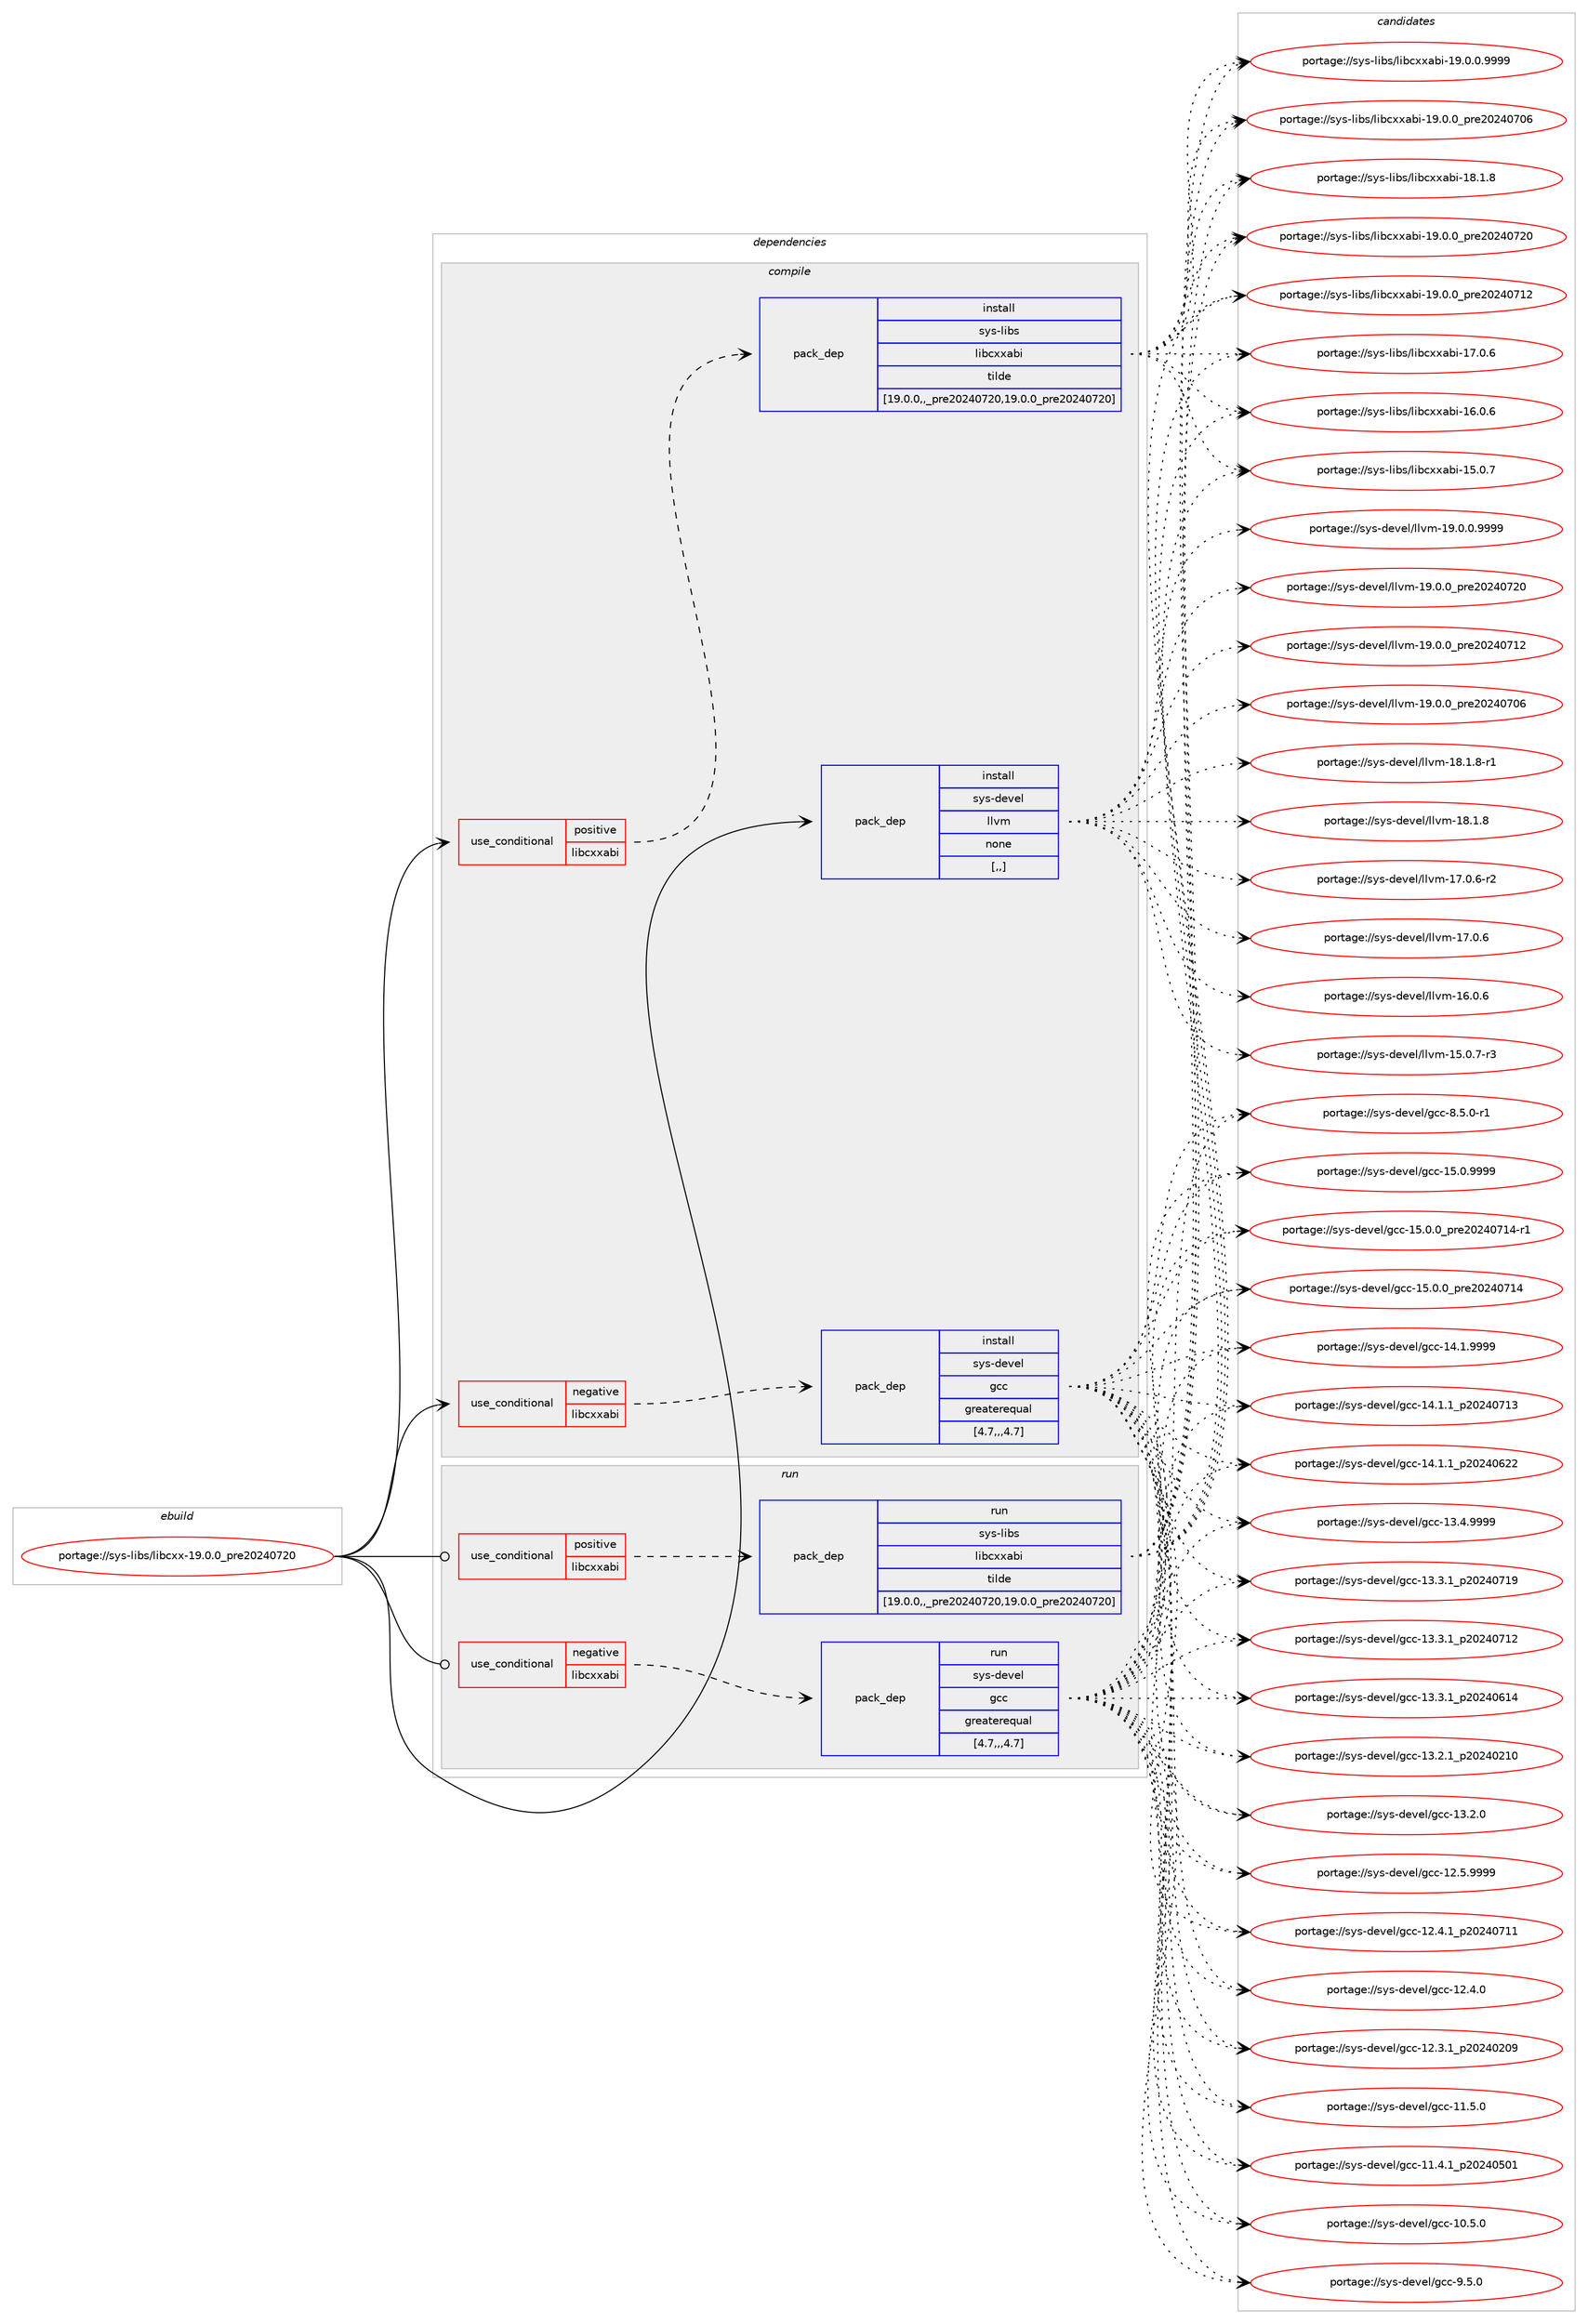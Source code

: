 digraph prolog {

# *************
# Graph options
# *************

newrank=true;
concentrate=true;
compound=true;
graph [rankdir=LR,fontname=Helvetica,fontsize=10,ranksep=1.5];#, ranksep=2.5, nodesep=0.2];
edge  [arrowhead=vee];
node  [fontname=Helvetica,fontsize=10];

# **********
# The ebuild
# **********

subgraph cluster_leftcol {
color=gray;
label=<<i>ebuild</i>>;
id [label="portage://sys-libs/libcxx-19.0.0_pre20240720", color=red, width=4, href="../sys-libs/libcxx-19.0.0_pre20240720.svg"];
}

# ****************
# The dependencies
# ****************

subgraph cluster_midcol {
color=gray;
label=<<i>dependencies</i>>;
subgraph cluster_compile {
fillcolor="#eeeeee";
style=filled;
label=<<i>compile</i>>;
subgraph cond596 {
dependency2804 [label=<<TABLE BORDER="0" CELLBORDER="1" CELLSPACING="0" CELLPADDING="4"><TR><TD ROWSPAN="3" CELLPADDING="10">use_conditional</TD></TR><TR><TD>negative</TD></TR><TR><TD>libcxxabi</TD></TR></TABLE>>, shape=none, color=red];
subgraph pack2191 {
dependency2805 [label=<<TABLE BORDER="0" CELLBORDER="1" CELLSPACING="0" CELLPADDING="4" WIDTH="220"><TR><TD ROWSPAN="6" CELLPADDING="30">pack_dep</TD></TR><TR><TD WIDTH="110">install</TD></TR><TR><TD>sys-devel</TD></TR><TR><TD>gcc</TD></TR><TR><TD>greaterequal</TD></TR><TR><TD>[4.7,,,4.7]</TD></TR></TABLE>>, shape=none, color=blue];
}
dependency2804:e -> dependency2805:w [weight=20,style="dashed",arrowhead="vee"];
}
id:e -> dependency2804:w [weight=20,style="solid",arrowhead="vee"];
subgraph cond597 {
dependency2806 [label=<<TABLE BORDER="0" CELLBORDER="1" CELLSPACING="0" CELLPADDING="4"><TR><TD ROWSPAN="3" CELLPADDING="10">use_conditional</TD></TR><TR><TD>positive</TD></TR><TR><TD>libcxxabi</TD></TR></TABLE>>, shape=none, color=red];
subgraph pack2192 {
dependency2807 [label=<<TABLE BORDER="0" CELLBORDER="1" CELLSPACING="0" CELLPADDING="4" WIDTH="220"><TR><TD ROWSPAN="6" CELLPADDING="30">pack_dep</TD></TR><TR><TD WIDTH="110">install</TD></TR><TR><TD>sys-libs</TD></TR><TR><TD>libcxxabi</TD></TR><TR><TD>tilde</TD></TR><TR><TD>[19.0.0,,_pre20240720,19.0.0_pre20240720]</TD></TR></TABLE>>, shape=none, color=blue];
}
dependency2806:e -> dependency2807:w [weight=20,style="dashed",arrowhead="vee"];
}
id:e -> dependency2806:w [weight=20,style="solid",arrowhead="vee"];
subgraph pack2193 {
dependency2808 [label=<<TABLE BORDER="0" CELLBORDER="1" CELLSPACING="0" CELLPADDING="4" WIDTH="220"><TR><TD ROWSPAN="6" CELLPADDING="30">pack_dep</TD></TR><TR><TD WIDTH="110">install</TD></TR><TR><TD>sys-devel</TD></TR><TR><TD>llvm</TD></TR><TR><TD>none</TD></TR><TR><TD>[,,]</TD></TR></TABLE>>, shape=none, color=blue];
}
id:e -> dependency2808:w [weight=20,style="solid",arrowhead="vee"];
}
subgraph cluster_compileandrun {
fillcolor="#eeeeee";
style=filled;
label=<<i>compile and run</i>>;
}
subgraph cluster_run {
fillcolor="#eeeeee";
style=filled;
label=<<i>run</i>>;
subgraph cond598 {
dependency2809 [label=<<TABLE BORDER="0" CELLBORDER="1" CELLSPACING="0" CELLPADDING="4"><TR><TD ROWSPAN="3" CELLPADDING="10">use_conditional</TD></TR><TR><TD>negative</TD></TR><TR><TD>libcxxabi</TD></TR></TABLE>>, shape=none, color=red];
subgraph pack2194 {
dependency2810 [label=<<TABLE BORDER="0" CELLBORDER="1" CELLSPACING="0" CELLPADDING="4" WIDTH="220"><TR><TD ROWSPAN="6" CELLPADDING="30">pack_dep</TD></TR><TR><TD WIDTH="110">run</TD></TR><TR><TD>sys-devel</TD></TR><TR><TD>gcc</TD></TR><TR><TD>greaterequal</TD></TR><TR><TD>[4.7,,,4.7]</TD></TR></TABLE>>, shape=none, color=blue];
}
dependency2809:e -> dependency2810:w [weight=20,style="dashed",arrowhead="vee"];
}
id:e -> dependency2809:w [weight=20,style="solid",arrowhead="odot"];
subgraph cond599 {
dependency2811 [label=<<TABLE BORDER="0" CELLBORDER="1" CELLSPACING="0" CELLPADDING="4"><TR><TD ROWSPAN="3" CELLPADDING="10">use_conditional</TD></TR><TR><TD>positive</TD></TR><TR><TD>libcxxabi</TD></TR></TABLE>>, shape=none, color=red];
subgraph pack2195 {
dependency2812 [label=<<TABLE BORDER="0" CELLBORDER="1" CELLSPACING="0" CELLPADDING="4" WIDTH="220"><TR><TD ROWSPAN="6" CELLPADDING="30">pack_dep</TD></TR><TR><TD WIDTH="110">run</TD></TR><TR><TD>sys-libs</TD></TR><TR><TD>libcxxabi</TD></TR><TR><TD>tilde</TD></TR><TR><TD>[19.0.0,,_pre20240720,19.0.0_pre20240720]</TD></TR></TABLE>>, shape=none, color=blue];
}
dependency2811:e -> dependency2812:w [weight=20,style="dashed",arrowhead="vee"];
}
id:e -> dependency2811:w [weight=20,style="solid",arrowhead="odot"];
}
}

# **************
# The candidates
# **************

subgraph cluster_choices {
rank=same;
color=gray;
label=<<i>candidates</i>>;

subgraph choice2191 {
color=black;
nodesep=1;
choice1151211154510010111810110847103999945495346484657575757 [label="portage://sys-devel/gcc-15.0.9999", color=red, width=4,href="../sys-devel/gcc-15.0.9999.svg"];
choice11512111545100101118101108471039999454953464846489511211410150485052485549524511449 [label="portage://sys-devel/gcc-15.0.0_pre20240714-r1", color=red, width=4,href="../sys-devel/gcc-15.0.0_pre20240714-r1.svg"];
choice1151211154510010111810110847103999945495346484648951121141015048505248554952 [label="portage://sys-devel/gcc-15.0.0_pre20240714", color=red, width=4,href="../sys-devel/gcc-15.0.0_pre20240714.svg"];
choice1151211154510010111810110847103999945495246494657575757 [label="portage://sys-devel/gcc-14.1.9999", color=red, width=4,href="../sys-devel/gcc-14.1.9999.svg"];
choice1151211154510010111810110847103999945495246494649951125048505248554951 [label="portage://sys-devel/gcc-14.1.1_p20240713", color=red, width=4,href="../sys-devel/gcc-14.1.1_p20240713.svg"];
choice1151211154510010111810110847103999945495246494649951125048505248545050 [label="portage://sys-devel/gcc-14.1.1_p20240622", color=red, width=4,href="../sys-devel/gcc-14.1.1_p20240622.svg"];
choice1151211154510010111810110847103999945495146524657575757 [label="portage://sys-devel/gcc-13.4.9999", color=red, width=4,href="../sys-devel/gcc-13.4.9999.svg"];
choice1151211154510010111810110847103999945495146514649951125048505248554957 [label="portage://sys-devel/gcc-13.3.1_p20240719", color=red, width=4,href="../sys-devel/gcc-13.3.1_p20240719.svg"];
choice1151211154510010111810110847103999945495146514649951125048505248554950 [label="portage://sys-devel/gcc-13.3.1_p20240712", color=red, width=4,href="../sys-devel/gcc-13.3.1_p20240712.svg"];
choice1151211154510010111810110847103999945495146514649951125048505248544952 [label="portage://sys-devel/gcc-13.3.1_p20240614", color=red, width=4,href="../sys-devel/gcc-13.3.1_p20240614.svg"];
choice1151211154510010111810110847103999945495146504649951125048505248504948 [label="portage://sys-devel/gcc-13.2.1_p20240210", color=red, width=4,href="../sys-devel/gcc-13.2.1_p20240210.svg"];
choice1151211154510010111810110847103999945495146504648 [label="portage://sys-devel/gcc-13.2.0", color=red, width=4,href="../sys-devel/gcc-13.2.0.svg"];
choice1151211154510010111810110847103999945495046534657575757 [label="portage://sys-devel/gcc-12.5.9999", color=red, width=4,href="../sys-devel/gcc-12.5.9999.svg"];
choice1151211154510010111810110847103999945495046524649951125048505248554949 [label="portage://sys-devel/gcc-12.4.1_p20240711", color=red, width=4,href="../sys-devel/gcc-12.4.1_p20240711.svg"];
choice1151211154510010111810110847103999945495046524648 [label="portage://sys-devel/gcc-12.4.0", color=red, width=4,href="../sys-devel/gcc-12.4.0.svg"];
choice1151211154510010111810110847103999945495046514649951125048505248504857 [label="portage://sys-devel/gcc-12.3.1_p20240209", color=red, width=4,href="../sys-devel/gcc-12.3.1_p20240209.svg"];
choice1151211154510010111810110847103999945494946534648 [label="portage://sys-devel/gcc-11.5.0", color=red, width=4,href="../sys-devel/gcc-11.5.0.svg"];
choice1151211154510010111810110847103999945494946524649951125048505248534849 [label="portage://sys-devel/gcc-11.4.1_p20240501", color=red, width=4,href="../sys-devel/gcc-11.4.1_p20240501.svg"];
choice1151211154510010111810110847103999945494846534648 [label="portage://sys-devel/gcc-10.5.0", color=red, width=4,href="../sys-devel/gcc-10.5.0.svg"];
choice11512111545100101118101108471039999455746534648 [label="portage://sys-devel/gcc-9.5.0", color=red, width=4,href="../sys-devel/gcc-9.5.0.svg"];
choice115121115451001011181011084710399994556465346484511449 [label="portage://sys-devel/gcc-8.5.0-r1", color=red, width=4,href="../sys-devel/gcc-8.5.0-r1.svg"];
dependency2805:e -> choice1151211154510010111810110847103999945495346484657575757:w [style=dotted,weight="100"];
dependency2805:e -> choice11512111545100101118101108471039999454953464846489511211410150485052485549524511449:w [style=dotted,weight="100"];
dependency2805:e -> choice1151211154510010111810110847103999945495346484648951121141015048505248554952:w [style=dotted,weight="100"];
dependency2805:e -> choice1151211154510010111810110847103999945495246494657575757:w [style=dotted,weight="100"];
dependency2805:e -> choice1151211154510010111810110847103999945495246494649951125048505248554951:w [style=dotted,weight="100"];
dependency2805:e -> choice1151211154510010111810110847103999945495246494649951125048505248545050:w [style=dotted,weight="100"];
dependency2805:e -> choice1151211154510010111810110847103999945495146524657575757:w [style=dotted,weight="100"];
dependency2805:e -> choice1151211154510010111810110847103999945495146514649951125048505248554957:w [style=dotted,weight="100"];
dependency2805:e -> choice1151211154510010111810110847103999945495146514649951125048505248554950:w [style=dotted,weight="100"];
dependency2805:e -> choice1151211154510010111810110847103999945495146514649951125048505248544952:w [style=dotted,weight="100"];
dependency2805:e -> choice1151211154510010111810110847103999945495146504649951125048505248504948:w [style=dotted,weight="100"];
dependency2805:e -> choice1151211154510010111810110847103999945495146504648:w [style=dotted,weight="100"];
dependency2805:e -> choice1151211154510010111810110847103999945495046534657575757:w [style=dotted,weight="100"];
dependency2805:e -> choice1151211154510010111810110847103999945495046524649951125048505248554949:w [style=dotted,weight="100"];
dependency2805:e -> choice1151211154510010111810110847103999945495046524648:w [style=dotted,weight="100"];
dependency2805:e -> choice1151211154510010111810110847103999945495046514649951125048505248504857:w [style=dotted,weight="100"];
dependency2805:e -> choice1151211154510010111810110847103999945494946534648:w [style=dotted,weight="100"];
dependency2805:e -> choice1151211154510010111810110847103999945494946524649951125048505248534849:w [style=dotted,weight="100"];
dependency2805:e -> choice1151211154510010111810110847103999945494846534648:w [style=dotted,weight="100"];
dependency2805:e -> choice11512111545100101118101108471039999455746534648:w [style=dotted,weight="100"];
dependency2805:e -> choice115121115451001011181011084710399994556465346484511449:w [style=dotted,weight="100"];
}
subgraph choice2192 {
color=black;
nodesep=1;
choice11512111545108105981154710810598991201209798105454957464846484657575757 [label="portage://sys-libs/libcxxabi-19.0.0.9999", color=red, width=4,href="../sys-libs/libcxxabi-19.0.0.9999.svg"];
choice1151211154510810598115471081059899120120979810545495746484648951121141015048505248555048 [label="portage://sys-libs/libcxxabi-19.0.0_pre20240720", color=red, width=4,href="../sys-libs/libcxxabi-19.0.0_pre20240720.svg"];
choice1151211154510810598115471081059899120120979810545495746484648951121141015048505248554950 [label="portage://sys-libs/libcxxabi-19.0.0_pre20240712", color=red, width=4,href="../sys-libs/libcxxabi-19.0.0_pre20240712.svg"];
choice1151211154510810598115471081059899120120979810545495746484648951121141015048505248554854 [label="portage://sys-libs/libcxxabi-19.0.0_pre20240706", color=red, width=4,href="../sys-libs/libcxxabi-19.0.0_pre20240706.svg"];
choice1151211154510810598115471081059899120120979810545495646494656 [label="portage://sys-libs/libcxxabi-18.1.8", color=red, width=4,href="../sys-libs/libcxxabi-18.1.8.svg"];
choice1151211154510810598115471081059899120120979810545495546484654 [label="portage://sys-libs/libcxxabi-17.0.6", color=red, width=4,href="../sys-libs/libcxxabi-17.0.6.svg"];
choice1151211154510810598115471081059899120120979810545495446484654 [label="portage://sys-libs/libcxxabi-16.0.6", color=red, width=4,href="../sys-libs/libcxxabi-16.0.6.svg"];
choice1151211154510810598115471081059899120120979810545495346484655 [label="portage://sys-libs/libcxxabi-15.0.7", color=red, width=4,href="../sys-libs/libcxxabi-15.0.7.svg"];
dependency2807:e -> choice11512111545108105981154710810598991201209798105454957464846484657575757:w [style=dotted,weight="100"];
dependency2807:e -> choice1151211154510810598115471081059899120120979810545495746484648951121141015048505248555048:w [style=dotted,weight="100"];
dependency2807:e -> choice1151211154510810598115471081059899120120979810545495746484648951121141015048505248554950:w [style=dotted,weight="100"];
dependency2807:e -> choice1151211154510810598115471081059899120120979810545495746484648951121141015048505248554854:w [style=dotted,weight="100"];
dependency2807:e -> choice1151211154510810598115471081059899120120979810545495646494656:w [style=dotted,weight="100"];
dependency2807:e -> choice1151211154510810598115471081059899120120979810545495546484654:w [style=dotted,weight="100"];
dependency2807:e -> choice1151211154510810598115471081059899120120979810545495446484654:w [style=dotted,weight="100"];
dependency2807:e -> choice1151211154510810598115471081059899120120979810545495346484655:w [style=dotted,weight="100"];
}
subgraph choice2193 {
color=black;
nodesep=1;
choice1151211154510010111810110847108108118109454957464846484657575757 [label="portage://sys-devel/llvm-19.0.0.9999", color=red, width=4,href="../sys-devel/llvm-19.0.0.9999.svg"];
choice115121115451001011181011084710810811810945495746484648951121141015048505248555048 [label="portage://sys-devel/llvm-19.0.0_pre20240720", color=red, width=4,href="../sys-devel/llvm-19.0.0_pre20240720.svg"];
choice115121115451001011181011084710810811810945495746484648951121141015048505248554950 [label="portage://sys-devel/llvm-19.0.0_pre20240712", color=red, width=4,href="../sys-devel/llvm-19.0.0_pre20240712.svg"];
choice115121115451001011181011084710810811810945495746484648951121141015048505248554854 [label="portage://sys-devel/llvm-19.0.0_pre20240706", color=red, width=4,href="../sys-devel/llvm-19.0.0_pre20240706.svg"];
choice1151211154510010111810110847108108118109454956464946564511449 [label="portage://sys-devel/llvm-18.1.8-r1", color=red, width=4,href="../sys-devel/llvm-18.1.8-r1.svg"];
choice115121115451001011181011084710810811810945495646494656 [label="portage://sys-devel/llvm-18.1.8", color=red, width=4,href="../sys-devel/llvm-18.1.8.svg"];
choice1151211154510010111810110847108108118109454955464846544511450 [label="portage://sys-devel/llvm-17.0.6-r2", color=red, width=4,href="../sys-devel/llvm-17.0.6-r2.svg"];
choice115121115451001011181011084710810811810945495546484654 [label="portage://sys-devel/llvm-17.0.6", color=red, width=4,href="../sys-devel/llvm-17.0.6.svg"];
choice115121115451001011181011084710810811810945495446484654 [label="portage://sys-devel/llvm-16.0.6", color=red, width=4,href="../sys-devel/llvm-16.0.6.svg"];
choice1151211154510010111810110847108108118109454953464846554511451 [label="portage://sys-devel/llvm-15.0.7-r3", color=red, width=4,href="../sys-devel/llvm-15.0.7-r3.svg"];
dependency2808:e -> choice1151211154510010111810110847108108118109454957464846484657575757:w [style=dotted,weight="100"];
dependency2808:e -> choice115121115451001011181011084710810811810945495746484648951121141015048505248555048:w [style=dotted,weight="100"];
dependency2808:e -> choice115121115451001011181011084710810811810945495746484648951121141015048505248554950:w [style=dotted,weight="100"];
dependency2808:e -> choice115121115451001011181011084710810811810945495746484648951121141015048505248554854:w [style=dotted,weight="100"];
dependency2808:e -> choice1151211154510010111810110847108108118109454956464946564511449:w [style=dotted,weight="100"];
dependency2808:e -> choice115121115451001011181011084710810811810945495646494656:w [style=dotted,weight="100"];
dependency2808:e -> choice1151211154510010111810110847108108118109454955464846544511450:w [style=dotted,weight="100"];
dependency2808:e -> choice115121115451001011181011084710810811810945495546484654:w [style=dotted,weight="100"];
dependency2808:e -> choice115121115451001011181011084710810811810945495446484654:w [style=dotted,weight="100"];
dependency2808:e -> choice1151211154510010111810110847108108118109454953464846554511451:w [style=dotted,weight="100"];
}
subgraph choice2194 {
color=black;
nodesep=1;
choice1151211154510010111810110847103999945495346484657575757 [label="portage://sys-devel/gcc-15.0.9999", color=red, width=4,href="../sys-devel/gcc-15.0.9999.svg"];
choice11512111545100101118101108471039999454953464846489511211410150485052485549524511449 [label="portage://sys-devel/gcc-15.0.0_pre20240714-r1", color=red, width=4,href="../sys-devel/gcc-15.0.0_pre20240714-r1.svg"];
choice1151211154510010111810110847103999945495346484648951121141015048505248554952 [label="portage://sys-devel/gcc-15.0.0_pre20240714", color=red, width=4,href="../sys-devel/gcc-15.0.0_pre20240714.svg"];
choice1151211154510010111810110847103999945495246494657575757 [label="portage://sys-devel/gcc-14.1.9999", color=red, width=4,href="../sys-devel/gcc-14.1.9999.svg"];
choice1151211154510010111810110847103999945495246494649951125048505248554951 [label="portage://sys-devel/gcc-14.1.1_p20240713", color=red, width=4,href="../sys-devel/gcc-14.1.1_p20240713.svg"];
choice1151211154510010111810110847103999945495246494649951125048505248545050 [label="portage://sys-devel/gcc-14.1.1_p20240622", color=red, width=4,href="../sys-devel/gcc-14.1.1_p20240622.svg"];
choice1151211154510010111810110847103999945495146524657575757 [label="portage://sys-devel/gcc-13.4.9999", color=red, width=4,href="../sys-devel/gcc-13.4.9999.svg"];
choice1151211154510010111810110847103999945495146514649951125048505248554957 [label="portage://sys-devel/gcc-13.3.1_p20240719", color=red, width=4,href="../sys-devel/gcc-13.3.1_p20240719.svg"];
choice1151211154510010111810110847103999945495146514649951125048505248554950 [label="portage://sys-devel/gcc-13.3.1_p20240712", color=red, width=4,href="../sys-devel/gcc-13.3.1_p20240712.svg"];
choice1151211154510010111810110847103999945495146514649951125048505248544952 [label="portage://sys-devel/gcc-13.3.1_p20240614", color=red, width=4,href="../sys-devel/gcc-13.3.1_p20240614.svg"];
choice1151211154510010111810110847103999945495146504649951125048505248504948 [label="portage://sys-devel/gcc-13.2.1_p20240210", color=red, width=4,href="../sys-devel/gcc-13.2.1_p20240210.svg"];
choice1151211154510010111810110847103999945495146504648 [label="portage://sys-devel/gcc-13.2.0", color=red, width=4,href="../sys-devel/gcc-13.2.0.svg"];
choice1151211154510010111810110847103999945495046534657575757 [label="portage://sys-devel/gcc-12.5.9999", color=red, width=4,href="../sys-devel/gcc-12.5.9999.svg"];
choice1151211154510010111810110847103999945495046524649951125048505248554949 [label="portage://sys-devel/gcc-12.4.1_p20240711", color=red, width=4,href="../sys-devel/gcc-12.4.1_p20240711.svg"];
choice1151211154510010111810110847103999945495046524648 [label="portage://sys-devel/gcc-12.4.0", color=red, width=4,href="../sys-devel/gcc-12.4.0.svg"];
choice1151211154510010111810110847103999945495046514649951125048505248504857 [label="portage://sys-devel/gcc-12.3.1_p20240209", color=red, width=4,href="../sys-devel/gcc-12.3.1_p20240209.svg"];
choice1151211154510010111810110847103999945494946534648 [label="portage://sys-devel/gcc-11.5.0", color=red, width=4,href="../sys-devel/gcc-11.5.0.svg"];
choice1151211154510010111810110847103999945494946524649951125048505248534849 [label="portage://sys-devel/gcc-11.4.1_p20240501", color=red, width=4,href="../sys-devel/gcc-11.4.1_p20240501.svg"];
choice1151211154510010111810110847103999945494846534648 [label="portage://sys-devel/gcc-10.5.0", color=red, width=4,href="../sys-devel/gcc-10.5.0.svg"];
choice11512111545100101118101108471039999455746534648 [label="portage://sys-devel/gcc-9.5.0", color=red, width=4,href="../sys-devel/gcc-9.5.0.svg"];
choice115121115451001011181011084710399994556465346484511449 [label="portage://sys-devel/gcc-8.5.0-r1", color=red, width=4,href="../sys-devel/gcc-8.5.0-r1.svg"];
dependency2810:e -> choice1151211154510010111810110847103999945495346484657575757:w [style=dotted,weight="100"];
dependency2810:e -> choice11512111545100101118101108471039999454953464846489511211410150485052485549524511449:w [style=dotted,weight="100"];
dependency2810:e -> choice1151211154510010111810110847103999945495346484648951121141015048505248554952:w [style=dotted,weight="100"];
dependency2810:e -> choice1151211154510010111810110847103999945495246494657575757:w [style=dotted,weight="100"];
dependency2810:e -> choice1151211154510010111810110847103999945495246494649951125048505248554951:w [style=dotted,weight="100"];
dependency2810:e -> choice1151211154510010111810110847103999945495246494649951125048505248545050:w [style=dotted,weight="100"];
dependency2810:e -> choice1151211154510010111810110847103999945495146524657575757:w [style=dotted,weight="100"];
dependency2810:e -> choice1151211154510010111810110847103999945495146514649951125048505248554957:w [style=dotted,weight="100"];
dependency2810:e -> choice1151211154510010111810110847103999945495146514649951125048505248554950:w [style=dotted,weight="100"];
dependency2810:e -> choice1151211154510010111810110847103999945495146514649951125048505248544952:w [style=dotted,weight="100"];
dependency2810:e -> choice1151211154510010111810110847103999945495146504649951125048505248504948:w [style=dotted,weight="100"];
dependency2810:e -> choice1151211154510010111810110847103999945495146504648:w [style=dotted,weight="100"];
dependency2810:e -> choice1151211154510010111810110847103999945495046534657575757:w [style=dotted,weight="100"];
dependency2810:e -> choice1151211154510010111810110847103999945495046524649951125048505248554949:w [style=dotted,weight="100"];
dependency2810:e -> choice1151211154510010111810110847103999945495046524648:w [style=dotted,weight="100"];
dependency2810:e -> choice1151211154510010111810110847103999945495046514649951125048505248504857:w [style=dotted,weight="100"];
dependency2810:e -> choice1151211154510010111810110847103999945494946534648:w [style=dotted,weight="100"];
dependency2810:e -> choice1151211154510010111810110847103999945494946524649951125048505248534849:w [style=dotted,weight="100"];
dependency2810:e -> choice1151211154510010111810110847103999945494846534648:w [style=dotted,weight="100"];
dependency2810:e -> choice11512111545100101118101108471039999455746534648:w [style=dotted,weight="100"];
dependency2810:e -> choice115121115451001011181011084710399994556465346484511449:w [style=dotted,weight="100"];
}
subgraph choice2195 {
color=black;
nodesep=1;
choice11512111545108105981154710810598991201209798105454957464846484657575757 [label="portage://sys-libs/libcxxabi-19.0.0.9999", color=red, width=4,href="../sys-libs/libcxxabi-19.0.0.9999.svg"];
choice1151211154510810598115471081059899120120979810545495746484648951121141015048505248555048 [label="portage://sys-libs/libcxxabi-19.0.0_pre20240720", color=red, width=4,href="../sys-libs/libcxxabi-19.0.0_pre20240720.svg"];
choice1151211154510810598115471081059899120120979810545495746484648951121141015048505248554950 [label="portage://sys-libs/libcxxabi-19.0.0_pre20240712", color=red, width=4,href="../sys-libs/libcxxabi-19.0.0_pre20240712.svg"];
choice1151211154510810598115471081059899120120979810545495746484648951121141015048505248554854 [label="portage://sys-libs/libcxxabi-19.0.0_pre20240706", color=red, width=4,href="../sys-libs/libcxxabi-19.0.0_pre20240706.svg"];
choice1151211154510810598115471081059899120120979810545495646494656 [label="portage://sys-libs/libcxxabi-18.1.8", color=red, width=4,href="../sys-libs/libcxxabi-18.1.8.svg"];
choice1151211154510810598115471081059899120120979810545495546484654 [label="portage://sys-libs/libcxxabi-17.0.6", color=red, width=4,href="../sys-libs/libcxxabi-17.0.6.svg"];
choice1151211154510810598115471081059899120120979810545495446484654 [label="portage://sys-libs/libcxxabi-16.0.6", color=red, width=4,href="../sys-libs/libcxxabi-16.0.6.svg"];
choice1151211154510810598115471081059899120120979810545495346484655 [label="portage://sys-libs/libcxxabi-15.0.7", color=red, width=4,href="../sys-libs/libcxxabi-15.0.7.svg"];
dependency2812:e -> choice11512111545108105981154710810598991201209798105454957464846484657575757:w [style=dotted,weight="100"];
dependency2812:e -> choice1151211154510810598115471081059899120120979810545495746484648951121141015048505248555048:w [style=dotted,weight="100"];
dependency2812:e -> choice1151211154510810598115471081059899120120979810545495746484648951121141015048505248554950:w [style=dotted,weight="100"];
dependency2812:e -> choice1151211154510810598115471081059899120120979810545495746484648951121141015048505248554854:w [style=dotted,weight="100"];
dependency2812:e -> choice1151211154510810598115471081059899120120979810545495646494656:w [style=dotted,weight="100"];
dependency2812:e -> choice1151211154510810598115471081059899120120979810545495546484654:w [style=dotted,weight="100"];
dependency2812:e -> choice1151211154510810598115471081059899120120979810545495446484654:w [style=dotted,weight="100"];
dependency2812:e -> choice1151211154510810598115471081059899120120979810545495346484655:w [style=dotted,weight="100"];
}
}

}

